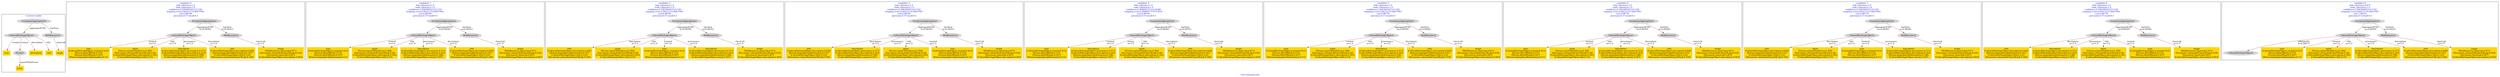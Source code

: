 digraph n0 {
fontcolor="blue"
remincross="true"
label="s16-s-hammer.xml"
subgraph cluster_0 {
label="1-correct model"
n2[style="filled",color="white",fillcolor="lightgray",label="CulturalHeritageObject1"];
n3[shape="plaintext",style="filled",fillcolor="gold",label="year"];
n4[style="filled",color="white",fillcolor="lightgray",label="Person1"];
n5[shape="plaintext",style="filled",fillcolor="gold",label="description"];
n6[shape="plaintext",style="filled",fillcolor="gold",label="title"];
n7[shape="plaintext",style="filled",fillcolor="gold",label="artist"];
n8[style="filled",color="white",fillcolor="lightgray",label="EuropeanaAggregation1"];
n9[style="filled",color="white",fillcolor="lightgray",label="WebResource1"];
n10[shape="plaintext",style="filled",fillcolor="gold",label="image"];
}
subgraph cluster_1 {
label="candidate 0\nlink coherence:1.0\nnode coherence:1.0\nconfidence:0.5063945415311182\nmapping score:0.6021315138437061\ncost:6.98746\n-precision:0.57-recall:0.5"
n12[style="filled",color="white",fillcolor="lightgray",label="EuropeanaAggregation1"];
n13[style="filled",color="white",fillcolor="lightgray",label="CulturalHeritageObject1"];
n14[style="filled",color="white",fillcolor="lightgray",label="WebResource1"];
n15[shape="plaintext",style="filled",fillcolor="gold",label="year\n[CulturalHeritageObject,created,0.412]\n[Person,dateOfBirth,0.272]\n[Person,dateOfDeath,0.207]\n[Person,biographicalInformation,0.11]"];
n16[shape="plaintext",style="filled",fillcolor="gold",label="image\n[WebResource,classLink,0.971]\n[Document,columnSubClassOfLink,0.018]\n[Document,classLink,0.007]\n[CulturalHeritageObject,description,0.003]"];
n17[shape="plaintext",style="filled",fillcolor="gold",label="artist\n[Person,nameOfThePerson,0.384]\n[Document,columnSubClassOfLink,0.28]\n[CulturalHeritageObject,description,0.185]\n[CulturalHeritageObject,title,0.15]"];
n18[shape="plaintext",style="filled",fillcolor="gold",label="description\n[CulturalHeritageObject,provenance,0.371]\n[CulturalHeritageObject,description,0.243]\n[Person,biographicalInformation,0.198]\n[CulturalHeritageObject,extent,0.187]"];
n19[shape="plaintext",style="filled",fillcolor="gold",label="title\n[CulturalHeritageObject,description,0.628]\n[Person,biographicalInformation,0.147]\n[CulturalHeritageObject,title,0.122]\n[Document,columnSubClassOfLink,0.104]"];
}
subgraph cluster_2 {
label="candidate 1\nlink coherence:1.0\nnode coherence:1.0\nconfidence:0.5063945415311182\nmapping score:0.6021315138437061\ncost:6.98746\n-precision:0.57-recall:0.5"
n21[style="filled",color="white",fillcolor="lightgray",label="EuropeanaAggregation1"];
n22[style="filled",color="white",fillcolor="lightgray",label="CulturalHeritageObject1"];
n23[style="filled",color="white",fillcolor="lightgray",label="WebResource1"];
n24[shape="plaintext",style="filled",fillcolor="gold",label="year\n[CulturalHeritageObject,created,0.412]\n[Person,dateOfBirth,0.272]\n[Person,dateOfDeath,0.207]\n[Person,biographicalInformation,0.11]"];
n25[shape="plaintext",style="filled",fillcolor="gold",label="image\n[WebResource,classLink,0.971]\n[Document,columnSubClassOfLink,0.018]\n[Document,classLink,0.007]\n[CulturalHeritageObject,description,0.003]"];
n26[shape="plaintext",style="filled",fillcolor="gold",label="artist\n[Person,nameOfThePerson,0.384]\n[Document,columnSubClassOfLink,0.28]\n[CulturalHeritageObject,description,0.185]\n[CulturalHeritageObject,title,0.15]"];
n27[shape="plaintext",style="filled",fillcolor="gold",label="description\n[CulturalHeritageObject,provenance,0.371]\n[CulturalHeritageObject,description,0.243]\n[Person,biographicalInformation,0.198]\n[CulturalHeritageObject,extent,0.187]"];
n28[shape="plaintext",style="filled",fillcolor="gold",label="title\n[CulturalHeritageObject,description,0.628]\n[Person,biographicalInformation,0.147]\n[CulturalHeritageObject,title,0.122]\n[Document,columnSubClassOfLink,0.104]"];
}
subgraph cluster_3 {
label="candidate 2\nlink coherence:1.0\nnode coherence:1.0\nconfidence:0.5063945415311182\nmapping score:0.6021315138437061\ncost:6.98746\n-precision:0.57-recall:0.5"
n30[style="filled",color="white",fillcolor="lightgray",label="EuropeanaAggregation1"];
n31[style="filled",color="white",fillcolor="lightgray",label="CulturalHeritageObject2"];
n32[style="filled",color="white",fillcolor="lightgray",label="WebResource1"];
n33[shape="plaintext",style="filled",fillcolor="gold",label="title\n[CulturalHeritageObject,description,0.628]\n[Person,biographicalInformation,0.147]\n[CulturalHeritageObject,title,0.122]\n[Document,columnSubClassOfLink,0.104]"];
n34[shape="plaintext",style="filled",fillcolor="gold",label="artist\n[Person,nameOfThePerson,0.384]\n[Document,columnSubClassOfLink,0.28]\n[CulturalHeritageObject,description,0.185]\n[CulturalHeritageObject,title,0.15]"];
n35[shape="plaintext",style="filled",fillcolor="gold",label="year\n[CulturalHeritageObject,created,0.412]\n[Person,dateOfBirth,0.272]\n[Person,dateOfDeath,0.207]\n[Person,biographicalInformation,0.11]"];
n36[shape="plaintext",style="filled",fillcolor="gold",label="image\n[WebResource,classLink,0.971]\n[Document,columnSubClassOfLink,0.018]\n[Document,classLink,0.007]\n[CulturalHeritageObject,description,0.003]"];
n37[shape="plaintext",style="filled",fillcolor="gold",label="description\n[CulturalHeritageObject,provenance,0.371]\n[CulturalHeritageObject,description,0.243]\n[Person,biographicalInformation,0.198]\n[CulturalHeritageObject,extent,0.187]"];
}
subgraph cluster_4 {
label="candidate 3\nlink coherence:1.0\nnode coherence:1.0\nconfidence:0.5063945415311182\nmapping score:0.6021315138437061\ncost:6.98746\n-precision:0.57-recall:0.5"
n39[style="filled",color="white",fillcolor="lightgray",label="EuropeanaAggregation1"];
n40[style="filled",color="white",fillcolor="lightgray",label="CulturalHeritageObject2"];
n41[style="filled",color="white",fillcolor="lightgray",label="WebResource1"];
n42[shape="plaintext",style="filled",fillcolor="gold",label="title\n[CulturalHeritageObject,description,0.628]\n[Person,biographicalInformation,0.147]\n[CulturalHeritageObject,title,0.122]\n[Document,columnSubClassOfLink,0.104]"];
n43[shape="plaintext",style="filled",fillcolor="gold",label="description\n[CulturalHeritageObject,provenance,0.371]\n[CulturalHeritageObject,description,0.243]\n[Person,biographicalInformation,0.198]\n[CulturalHeritageObject,extent,0.187]"];
n44[shape="plaintext",style="filled",fillcolor="gold",label="artist\n[Person,nameOfThePerson,0.384]\n[Document,columnSubClassOfLink,0.28]\n[CulturalHeritageObject,description,0.185]\n[CulturalHeritageObject,title,0.15]"];
n45[shape="plaintext",style="filled",fillcolor="gold",label="year\n[CulturalHeritageObject,created,0.412]\n[Person,dateOfBirth,0.272]\n[Person,dateOfDeath,0.207]\n[Person,biographicalInformation,0.11]"];
n46[shape="plaintext",style="filled",fillcolor="gold",label="image\n[WebResource,classLink,0.971]\n[Document,columnSubClassOfLink,0.018]\n[Document,classLink,0.007]\n[CulturalHeritageObject,description,0.003]"];
}
subgraph cluster_5 {
label="candidate 4\nlink coherence:1.0\nnode coherence:1.0\nconfidence:0.46969315122134586\nmapping score:0.5898977170737819\ncost:6.98746\n-precision:0.57-recall:0.5"
n48[style="filled",color="white",fillcolor="lightgray",label="EuropeanaAggregation1"];
n49[style="filled",color="white",fillcolor="lightgray",label="CulturalHeritageObject1"];
n50[style="filled",color="white",fillcolor="lightgray",label="WebResource1"];
n51[shape="plaintext",style="filled",fillcolor="gold",label="year\n[CulturalHeritageObject,created,0.412]\n[Person,dateOfBirth,0.272]\n[Person,dateOfDeath,0.207]\n[Person,biographicalInformation,0.11]"];
n52[shape="plaintext",style="filled",fillcolor="gold",label="description\n[CulturalHeritageObject,provenance,0.371]\n[CulturalHeritageObject,description,0.243]\n[Person,biographicalInformation,0.198]\n[CulturalHeritageObject,extent,0.187]"];
n53[shape="plaintext",style="filled",fillcolor="gold",label="image\n[WebResource,classLink,0.971]\n[Document,columnSubClassOfLink,0.018]\n[Document,classLink,0.007]\n[CulturalHeritageObject,description,0.003]"];
n54[shape="plaintext",style="filled",fillcolor="gold",label="artist\n[Person,nameOfThePerson,0.384]\n[Document,columnSubClassOfLink,0.28]\n[CulturalHeritageObject,description,0.185]\n[CulturalHeritageObject,title,0.15]"];
n55[shape="plaintext",style="filled",fillcolor="gold",label="title\n[CulturalHeritageObject,description,0.628]\n[Person,biographicalInformation,0.147]\n[CulturalHeritageObject,title,0.122]\n[Document,columnSubClassOfLink,0.104]"];
}
subgraph cluster_6 {
label="candidate 5\nlink coherence:1.0\nnode coherence:1.0\nconfidence:0.5063945415311182\nmapping score:0.6021315138437061\ncost:6.98778\n-precision:0.57-recall:0.5"
n57[style="filled",color="white",fillcolor="lightgray",label="EuropeanaAggregation1"];
n58[style="filled",color="white",fillcolor="lightgray",label="CulturalHeritageObject1"];
n59[style="filled",color="white",fillcolor="lightgray",label="WebResource2"];
n60[shape="plaintext",style="filled",fillcolor="gold",label="image\n[WebResource,classLink,0.971]\n[Document,columnSubClassOfLink,0.018]\n[Document,classLink,0.007]\n[CulturalHeritageObject,description,0.003]"];
n61[shape="plaintext",style="filled",fillcolor="gold",label="year\n[CulturalHeritageObject,created,0.412]\n[Person,dateOfBirth,0.272]\n[Person,dateOfDeath,0.207]\n[Person,biographicalInformation,0.11]"];
n62[shape="plaintext",style="filled",fillcolor="gold",label="artist\n[Person,nameOfThePerson,0.384]\n[Document,columnSubClassOfLink,0.28]\n[CulturalHeritageObject,description,0.185]\n[CulturalHeritageObject,title,0.15]"];
n63[shape="plaintext",style="filled",fillcolor="gold",label="description\n[CulturalHeritageObject,provenance,0.371]\n[CulturalHeritageObject,description,0.243]\n[Person,biographicalInformation,0.198]\n[CulturalHeritageObject,extent,0.187]"];
n64[shape="plaintext",style="filled",fillcolor="gold",label="title\n[CulturalHeritageObject,description,0.628]\n[Person,biographicalInformation,0.147]\n[CulturalHeritageObject,title,0.122]\n[Document,columnSubClassOfLink,0.104]"];
}
subgraph cluster_7 {
label="candidate 6\nlink coherence:1.0\nnode coherence:1.0\nconfidence:0.5063945415311182\nmapping score:0.6021315138437061\ncost:6.98778\n-precision:0.57-recall:0.5"
n66[style="filled",color="white",fillcolor="lightgray",label="EuropeanaAggregation1"];
n67[style="filled",color="white",fillcolor="lightgray",label="CulturalHeritageObject1"];
n68[style="filled",color="white",fillcolor="lightgray",label="WebResource2"];
n69[shape="plaintext",style="filled",fillcolor="gold",label="image\n[WebResource,classLink,0.971]\n[Document,columnSubClassOfLink,0.018]\n[Document,classLink,0.007]\n[CulturalHeritageObject,description,0.003]"];
n70[shape="plaintext",style="filled",fillcolor="gold",label="year\n[CulturalHeritageObject,created,0.412]\n[Person,dateOfBirth,0.272]\n[Person,dateOfDeath,0.207]\n[Person,biographicalInformation,0.11]"];
n71[shape="plaintext",style="filled",fillcolor="gold",label="artist\n[Person,nameOfThePerson,0.384]\n[Document,columnSubClassOfLink,0.28]\n[CulturalHeritageObject,description,0.185]\n[CulturalHeritageObject,title,0.15]"];
n72[shape="plaintext",style="filled",fillcolor="gold",label="description\n[CulturalHeritageObject,provenance,0.371]\n[CulturalHeritageObject,description,0.243]\n[Person,biographicalInformation,0.198]\n[CulturalHeritageObject,extent,0.187]"];
n73[shape="plaintext",style="filled",fillcolor="gold",label="title\n[CulturalHeritageObject,description,0.628]\n[Person,biographicalInformation,0.147]\n[CulturalHeritageObject,title,0.122]\n[Document,columnSubClassOfLink,0.104]"];
}
subgraph cluster_8 {
label="candidate 7\nlink coherence:1.0\nnode coherence:1.0\nconfidence:0.5063945415311182\nmapping score:0.6021315138437061\ncost:6.98778\n-precision:0.57-recall:0.5"
n75[style="filled",color="white",fillcolor="lightgray",label="EuropeanaAggregation1"];
n76[style="filled",color="white",fillcolor="lightgray",label="CulturalHeritageObject2"];
n77[style="filled",color="white",fillcolor="lightgray",label="WebResource2"];
n78[shape="plaintext",style="filled",fillcolor="gold",label="title\n[CulturalHeritageObject,description,0.628]\n[Person,biographicalInformation,0.147]\n[CulturalHeritageObject,title,0.122]\n[Document,columnSubClassOfLink,0.104]"];
n79[shape="plaintext",style="filled",fillcolor="gold",label="image\n[WebResource,classLink,0.971]\n[Document,columnSubClassOfLink,0.018]\n[Document,classLink,0.007]\n[CulturalHeritageObject,description,0.003]"];
n80[shape="plaintext",style="filled",fillcolor="gold",label="artist\n[Person,nameOfThePerson,0.384]\n[Document,columnSubClassOfLink,0.28]\n[CulturalHeritageObject,description,0.185]\n[CulturalHeritageObject,title,0.15]"];
n81[shape="plaintext",style="filled",fillcolor="gold",label="year\n[CulturalHeritageObject,created,0.412]\n[Person,dateOfBirth,0.272]\n[Person,dateOfDeath,0.207]\n[Person,biographicalInformation,0.11]"];
n82[shape="plaintext",style="filled",fillcolor="gold",label="description\n[CulturalHeritageObject,provenance,0.371]\n[CulturalHeritageObject,description,0.243]\n[Person,biographicalInformation,0.198]\n[CulturalHeritageObject,extent,0.187]"];
}
subgraph cluster_9 {
label="candidate 8\nlink coherence:1.0\nnode coherence:1.0\nconfidence:0.5063945415311182\nmapping score:0.6021315138437061\ncost:6.98778\n-precision:0.57-recall:0.5"
n84[style="filled",color="white",fillcolor="lightgray",label="EuropeanaAggregation1"];
n85[style="filled",color="white",fillcolor="lightgray",label="CulturalHeritageObject2"];
n86[style="filled",color="white",fillcolor="lightgray",label="WebResource2"];
n87[shape="plaintext",style="filled",fillcolor="gold",label="title\n[CulturalHeritageObject,description,0.628]\n[Person,biographicalInformation,0.147]\n[CulturalHeritageObject,title,0.122]\n[Document,columnSubClassOfLink,0.104]"];
n88[shape="plaintext",style="filled",fillcolor="gold",label="image\n[WebResource,classLink,0.971]\n[Document,columnSubClassOfLink,0.018]\n[Document,classLink,0.007]\n[CulturalHeritageObject,description,0.003]"];
n89[shape="plaintext",style="filled",fillcolor="gold",label="description\n[CulturalHeritageObject,provenance,0.371]\n[CulturalHeritageObject,description,0.243]\n[Person,biographicalInformation,0.198]\n[CulturalHeritageObject,extent,0.187]"];
n90[shape="plaintext",style="filled",fillcolor="gold",label="artist\n[Person,nameOfThePerson,0.384]\n[Document,columnSubClassOfLink,0.28]\n[CulturalHeritageObject,description,0.185]\n[CulturalHeritageObject,title,0.15]"];
n91[shape="plaintext",style="filled",fillcolor="gold",label="year\n[CulturalHeritageObject,created,0.412]\n[Person,dateOfBirth,0.272]\n[Person,dateOfDeath,0.207]\n[Person,biographicalInformation,0.11]"];
}
subgraph cluster_10 {
label="candidate 9\nlink coherence:0.875\nnode coherence:1.0\nconfidence:0.5063945415311182\nmapping score:0.6021315138437061\ncost:7.98323\n-precision:0.5-recall:0.5"
n93[style="filled",color="white",fillcolor="lightgray",label="CulturalHeritageObject1"];
n94[style="filled",color="white",fillcolor="lightgray",label="CulturalHeritageObject2"];
n95[style="filled",color="white",fillcolor="lightgray",label="EuropeanaAggregation1"];
n96[style="filled",color="white",fillcolor="lightgray",label="WebResource1"];
n97[shape="plaintext",style="filled",fillcolor="gold",label="year\n[CulturalHeritageObject,created,0.412]\n[Person,dateOfBirth,0.272]\n[Person,dateOfDeath,0.207]\n[Person,biographicalInformation,0.11]"];
n98[shape="plaintext",style="filled",fillcolor="gold",label="image\n[WebResource,classLink,0.971]\n[Document,columnSubClassOfLink,0.018]\n[Document,classLink,0.007]\n[CulturalHeritageObject,description,0.003]"];
n99[shape="plaintext",style="filled",fillcolor="gold",label="artist\n[Person,nameOfThePerson,0.384]\n[Document,columnSubClassOfLink,0.28]\n[CulturalHeritageObject,description,0.185]\n[CulturalHeritageObject,title,0.15]"];
n100[shape="plaintext",style="filled",fillcolor="gold",label="description\n[CulturalHeritageObject,provenance,0.371]\n[CulturalHeritageObject,description,0.243]\n[Person,biographicalInformation,0.198]\n[CulturalHeritageObject,extent,0.187]"];
n101[shape="plaintext",style="filled",fillcolor="gold",label="title\n[CulturalHeritageObject,description,0.628]\n[Person,biographicalInformation,0.147]\n[CulturalHeritageObject,title,0.122]\n[Document,columnSubClassOfLink,0.104]"];
}
n2 -> n3[color="brown",fontcolor="black",label="created"]
n2 -> n4[color="brown",fontcolor="black",label="creator"]
n2 -> n5[color="brown",fontcolor="black",label="description"]
n2 -> n6[color="brown",fontcolor="black",label="title"]
n4 -> n7[color="brown",fontcolor="black",label="nameOfThePerson"]
n8 -> n2[color="brown",fontcolor="black",label="aggregatedCHO"]
n8 -> n9[color="brown",fontcolor="black",label="hasView"]
n9 -> n10[color="brown",fontcolor="black",label="classLink"]
n12 -> n13[color="brown",fontcolor="black",label="aggregatedCHO\nw=0.99393"]
n12 -> n14[color="brown",fontcolor="black",label="hasView\nw=0.99353"]
n13 -> n15[color="brown",fontcolor="black",label="created\nw=1.0"]
n14 -> n16[color="brown",fontcolor="black",label="classLink\nw=1.0"]
n13 -> n17[color="brown",fontcolor="black",label="title\nw=1.0"]
n13 -> n18[color="brown",fontcolor="black",label="provenance\nw=1.0"]
n13 -> n19[color="brown",fontcolor="black",label="description\nw=1.0"]
n21 -> n22[color="brown",fontcolor="black",label="aggregatedCHO\nw=0.99393"]
n21 -> n23[color="brown",fontcolor="black",label="hasView\nw=0.99353"]
n22 -> n24[color="brown",fontcolor="black",label="created\nw=1.0"]
n23 -> n25[color="brown",fontcolor="black",label="classLink\nw=1.0"]
n22 -> n26[color="brown",fontcolor="black",label="title\nw=1.0"]
n22 -> n27[color="brown",fontcolor="black",label="provenance\nw=1.0"]
n22 -> n28[color="brown",fontcolor="black",label="description\nw=1.0"]
n30 -> n31[color="brown",fontcolor="black",label="aggregatedCHO\nw=0.99393"]
n30 -> n32[color="brown",fontcolor="black",label="hasView\nw=0.99353"]
n31 -> n33[color="brown",fontcolor="black",label="description\nw=1.0"]
n31 -> n34[color="brown",fontcolor="black",label="title\nw=1.0"]
n31 -> n35[color="brown",fontcolor="black",label="created\nw=1.0"]
n32 -> n36[color="brown",fontcolor="black",label="classLink\nw=1.0"]
n31 -> n37[color="brown",fontcolor="black",label="provenance\nw=1.0"]
n39 -> n40[color="brown",fontcolor="black",label="aggregatedCHO\nw=0.99393"]
n39 -> n41[color="brown",fontcolor="black",label="hasView\nw=0.99353"]
n40 -> n42[color="brown",fontcolor="black",label="description\nw=1.0"]
n40 -> n43[color="brown",fontcolor="black",label="provenance\nw=1.0"]
n40 -> n44[color="brown",fontcolor="black",label="title\nw=1.0"]
n40 -> n45[color="brown",fontcolor="black",label="created\nw=1.0"]
n41 -> n46[color="brown",fontcolor="black",label="classLink\nw=1.0"]
n48 -> n49[color="brown",fontcolor="black",label="aggregatedCHO\nw=0.99393"]
n48 -> n50[color="brown",fontcolor="black",label="hasView\nw=0.99353"]
n49 -> n51[color="brown",fontcolor="black",label="created\nw=1.0"]
n49 -> n52[color="brown",fontcolor="black",label="extent\nw=1.0"]
n50 -> n53[color="brown",fontcolor="black",label="classLink\nw=1.0"]
n49 -> n54[color="brown",fontcolor="black",label="title\nw=1.0"]
n49 -> n55[color="brown",fontcolor="black",label="description\nw=1.0"]
n57 -> n58[color="brown",fontcolor="black",label="aggregatedCHO\nw=0.99393"]
n57 -> n59[color="brown",fontcolor="black",label="hasView\nw=0.99385"]
n59 -> n60[color="brown",fontcolor="black",label="classLink\nw=1.0"]
n58 -> n61[color="brown",fontcolor="black",label="created\nw=1.0"]
n58 -> n62[color="brown",fontcolor="black",label="title\nw=1.0"]
n58 -> n63[color="brown",fontcolor="black",label="provenance\nw=1.0"]
n58 -> n64[color="brown",fontcolor="black",label="description\nw=1.0"]
n66 -> n67[color="brown",fontcolor="black",label="aggregatedCHO\nw=0.99393"]
n66 -> n68[color="brown",fontcolor="black",label="hasView\nw=0.99385"]
n68 -> n69[color="brown",fontcolor="black",label="classLink\nw=1.0"]
n67 -> n70[color="brown",fontcolor="black",label="created\nw=1.0"]
n67 -> n71[color="brown",fontcolor="black",label="title\nw=1.0"]
n67 -> n72[color="brown",fontcolor="black",label="provenance\nw=1.0"]
n67 -> n73[color="brown",fontcolor="black",label="description\nw=1.0"]
n75 -> n76[color="brown",fontcolor="black",label="aggregatedCHO\nw=0.99393"]
n75 -> n77[color="brown",fontcolor="black",label="hasView\nw=0.99385"]
n76 -> n78[color="brown",fontcolor="black",label="description\nw=1.0"]
n77 -> n79[color="brown",fontcolor="black",label="classLink\nw=1.0"]
n76 -> n80[color="brown",fontcolor="black",label="title\nw=1.0"]
n76 -> n81[color="brown",fontcolor="black",label="created\nw=1.0"]
n76 -> n82[color="brown",fontcolor="black",label="provenance\nw=1.0"]
n84 -> n85[color="brown",fontcolor="black",label="aggregatedCHO\nw=0.99393"]
n84 -> n86[color="brown",fontcolor="black",label="hasView\nw=0.99385"]
n85 -> n87[color="brown",fontcolor="black",label="description\nw=1.0"]
n86 -> n88[color="brown",fontcolor="black",label="classLink\nw=1.0"]
n85 -> n89[color="brown",fontcolor="black",label="provenance\nw=1.0"]
n85 -> n90[color="brown",fontcolor="black",label="title\nw=1.0"]
n85 -> n91[color="brown",fontcolor="black",label="created\nw=1.0"]
n93 -> n94[color="brown",fontcolor="black",label="isRelatedTo\nw=0.99577"]
n95 -> n93[color="brown",fontcolor="black",label="aggregatedCHO\nw=0.99393"]
n95 -> n96[color="brown",fontcolor="black",label="hasView\nw=0.99353"]
n93 -> n97[color="brown",fontcolor="black",label="created\nw=1.0"]
n96 -> n98[color="brown",fontcolor="black",label="classLink\nw=1.0"]
n93 -> n99[color="brown",fontcolor="black",label="title\nw=1.0"]
n93 -> n100[color="brown",fontcolor="black",label="provenance\nw=1.0"]
n93 -> n101[color="brown",fontcolor="black",label="description\nw=1.0"]
}
